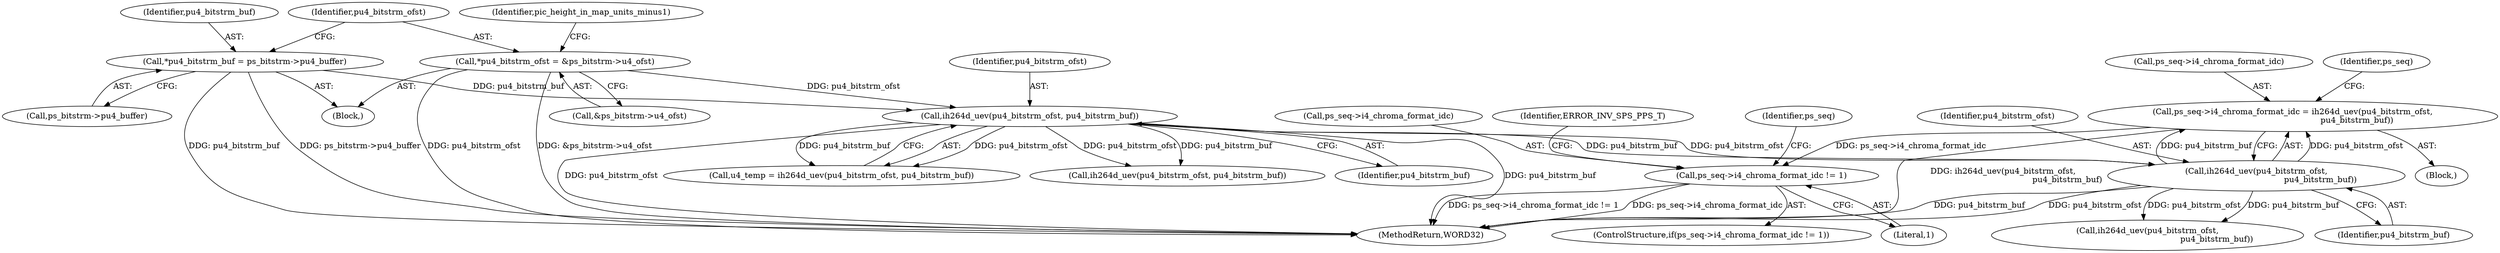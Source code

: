 digraph "0_Android_42cf02965b11c397dd37a0063e683cef005bc0ae@pointer" {
"1000422" [label="(Call,ps_seq->i4_chroma_format_idc = ih264d_uev(pu4_bitstrm_ofst,\n                                                  pu4_bitstrm_buf))"];
"1000426" [label="(Call,ih264d_uev(pu4_bitstrm_ofst,\n                                                  pu4_bitstrm_buf))"];
"1000303" [label="(Call,ih264d_uev(pu4_bitstrm_ofst, pu4_bitstrm_buf))"];
"1000187" [label="(Call,*pu4_bitstrm_ofst = &ps_bitstrm->u4_ofst)"];
"1000181" [label="(Call,*pu4_bitstrm_buf = ps_bitstrm->pu4_buffer)"];
"1000430" [label="(Call,ps_seq->i4_chroma_format_idc != 1)"];
"1000432" [label="(Identifier,ps_seq)"];
"1000422" [label="(Call,ps_seq->i4_chroma_format_idc = ih264d_uev(pu4_bitstrm_ofst,\n                                                  pu4_bitstrm_buf))"];
"1000421" [label="(Block,)"];
"1000305" [label="(Identifier,pu4_bitstrm_buf)"];
"1000201" [label="(Identifier,pic_height_in_map_units_minus1)"];
"1000430" [label="(Call,ps_seq->i4_chroma_format_idc != 1)"];
"1000303" [label="(Call,ih264d_uev(pu4_bitstrm_ofst, pu4_bitstrm_buf))"];
"1000440" [label="(Identifier,ps_seq)"];
"1000442" [label="(Call,ih264d_uev(pu4_bitstrm_ofst,\n                                                      pu4_bitstrm_buf))"];
"1000189" [label="(Call,&ps_bitstrm->u4_ofst)"];
"1001507" [label="(MethodReturn,WORD32)"];
"1000304" [label="(Identifier,pu4_bitstrm_ofst)"];
"1000182" [label="(Identifier,pu4_bitstrm_buf)"];
"1000431" [label="(Call,ps_seq->i4_chroma_format_idc)"];
"1000429" [label="(ControlStructure,if(ps_seq->i4_chroma_format_idc != 1))"];
"1000166" [label="(Block,)"];
"1000188" [label="(Identifier,pu4_bitstrm_ofst)"];
"1000187" [label="(Call,*pu4_bitstrm_ofst = &ps_bitstrm->u4_ofst)"];
"1000301" [label="(Call,u4_temp = ih264d_uev(pu4_bitstrm_ofst, pu4_bitstrm_buf))"];
"1000426" [label="(Call,ih264d_uev(pu4_bitstrm_ofst,\n                                                  pu4_bitstrm_buf))"];
"1000183" [label="(Call,ps_bitstrm->pu4_buffer)"];
"1000437" [label="(Identifier,ERROR_INV_SPS_PPS_T)"];
"1000428" [label="(Identifier,pu4_bitstrm_buf)"];
"1000434" [label="(Literal,1)"];
"1000427" [label="(Identifier,pu4_bitstrm_ofst)"];
"1000573" [label="(Call,ih264d_uev(pu4_bitstrm_ofst, pu4_bitstrm_buf))"];
"1000181" [label="(Call,*pu4_bitstrm_buf = ps_bitstrm->pu4_buffer)"];
"1000423" [label="(Call,ps_seq->i4_chroma_format_idc)"];
"1000422" -> "1000421"  [label="AST: "];
"1000422" -> "1000426"  [label="CFG: "];
"1000423" -> "1000422"  [label="AST: "];
"1000426" -> "1000422"  [label="AST: "];
"1000432" -> "1000422"  [label="CFG: "];
"1000422" -> "1001507"  [label="DDG: ih264d_uev(pu4_bitstrm_ofst,\n                                                  pu4_bitstrm_buf)"];
"1000426" -> "1000422"  [label="DDG: pu4_bitstrm_ofst"];
"1000426" -> "1000422"  [label="DDG: pu4_bitstrm_buf"];
"1000422" -> "1000430"  [label="DDG: ps_seq->i4_chroma_format_idc"];
"1000426" -> "1000428"  [label="CFG: "];
"1000427" -> "1000426"  [label="AST: "];
"1000428" -> "1000426"  [label="AST: "];
"1000426" -> "1001507"  [label="DDG: pu4_bitstrm_buf"];
"1000426" -> "1001507"  [label="DDG: pu4_bitstrm_ofst"];
"1000303" -> "1000426"  [label="DDG: pu4_bitstrm_ofst"];
"1000303" -> "1000426"  [label="DDG: pu4_bitstrm_buf"];
"1000426" -> "1000442"  [label="DDG: pu4_bitstrm_ofst"];
"1000426" -> "1000442"  [label="DDG: pu4_bitstrm_buf"];
"1000303" -> "1000301"  [label="AST: "];
"1000303" -> "1000305"  [label="CFG: "];
"1000304" -> "1000303"  [label="AST: "];
"1000305" -> "1000303"  [label="AST: "];
"1000301" -> "1000303"  [label="CFG: "];
"1000303" -> "1001507"  [label="DDG: pu4_bitstrm_ofst"];
"1000303" -> "1001507"  [label="DDG: pu4_bitstrm_buf"];
"1000303" -> "1000301"  [label="DDG: pu4_bitstrm_ofst"];
"1000303" -> "1000301"  [label="DDG: pu4_bitstrm_buf"];
"1000187" -> "1000303"  [label="DDG: pu4_bitstrm_ofst"];
"1000181" -> "1000303"  [label="DDG: pu4_bitstrm_buf"];
"1000303" -> "1000573"  [label="DDG: pu4_bitstrm_ofst"];
"1000303" -> "1000573"  [label="DDG: pu4_bitstrm_buf"];
"1000187" -> "1000166"  [label="AST: "];
"1000187" -> "1000189"  [label="CFG: "];
"1000188" -> "1000187"  [label="AST: "];
"1000189" -> "1000187"  [label="AST: "];
"1000201" -> "1000187"  [label="CFG: "];
"1000187" -> "1001507"  [label="DDG: pu4_bitstrm_ofst"];
"1000187" -> "1001507"  [label="DDG: &ps_bitstrm->u4_ofst"];
"1000181" -> "1000166"  [label="AST: "];
"1000181" -> "1000183"  [label="CFG: "];
"1000182" -> "1000181"  [label="AST: "];
"1000183" -> "1000181"  [label="AST: "];
"1000188" -> "1000181"  [label="CFG: "];
"1000181" -> "1001507"  [label="DDG: pu4_bitstrm_buf"];
"1000181" -> "1001507"  [label="DDG: ps_bitstrm->pu4_buffer"];
"1000430" -> "1000429"  [label="AST: "];
"1000430" -> "1000434"  [label="CFG: "];
"1000431" -> "1000430"  [label="AST: "];
"1000434" -> "1000430"  [label="AST: "];
"1000437" -> "1000430"  [label="CFG: "];
"1000440" -> "1000430"  [label="CFG: "];
"1000430" -> "1001507"  [label="DDG: ps_seq->i4_chroma_format_idc"];
"1000430" -> "1001507"  [label="DDG: ps_seq->i4_chroma_format_idc != 1"];
}

